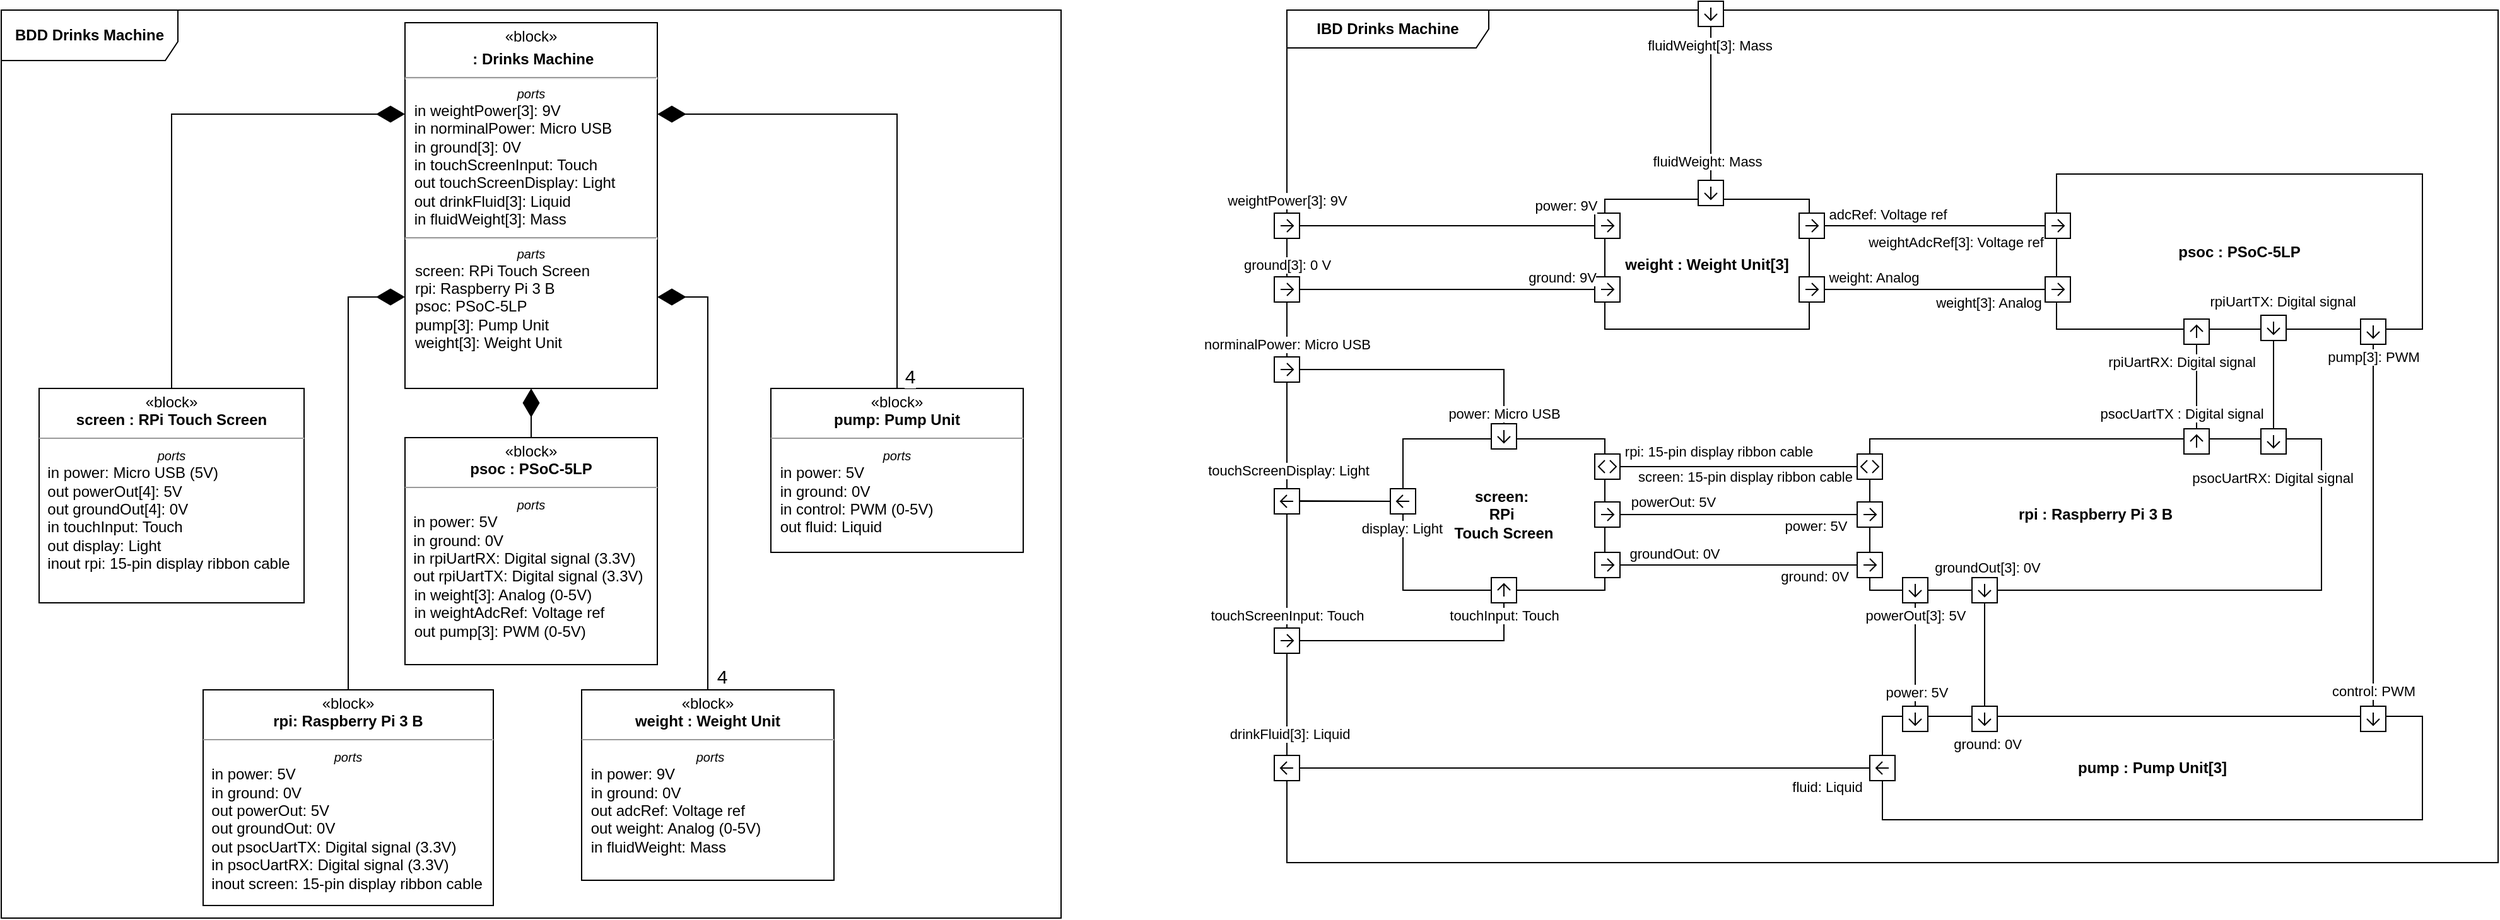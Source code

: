 <mxfile version="22.0.6" type="github">
  <diagram name="Side-1" id="0Zkaa5LIuvr8AhjXDH1g">
    <mxGraphModel dx="1489" dy="835" grid="1" gridSize="10" guides="1" tooltips="1" connect="1" arrows="1" fold="1" page="1" pageScale="1" pageWidth="827" pageHeight="1169" math="0" shadow="0">
      <root>
        <mxCell id="0" />
        <mxCell id="1" parent="0" />
        <mxCell id="g6-jFwndU6FCUU19JQ0p-2" value="&lt;b&gt;BDD Drinks Machine&lt;br&gt;&lt;/b&gt;" style="shape=umlFrame;whiteSpace=wrap;html=1;pointerEvents=0;width=140;height=40;" parent="1" vertex="1">
          <mxGeometry x="80" y="500" width="840" height="720" as="geometry" />
        </mxCell>
        <mxCell id="g6-jFwndU6FCUU19JQ0p-3" style="edgeStyle=orthogonalEdgeStyle;rounded=0;orthogonalLoop=1;jettySize=auto;html=1;exitX=0.5;exitY=0;exitDx=0;exitDy=0;entryX=0;entryY=0.25;entryDx=0;entryDy=0;endSize=20;endArrow=diamondThin;endFill=1;" parent="1" source="g6-jFwndU6FCUU19JQ0p-4" target="g6-jFwndU6FCUU19JQ0p-11" edge="1">
          <mxGeometry relative="1" as="geometry">
            <mxPoint x="400" y="705" as="targetPoint" />
          </mxGeometry>
        </mxCell>
        <mxCell id="g6-jFwndU6FCUU19JQ0p-4" value="&lt;p style=&quot;margin:0px;margin-top:4px;text-align:center;&quot;&gt;«block»&lt;br&gt;&lt;b&gt;screen : RPi Touch Screen&lt;/b&gt;&lt;br&gt;&lt;/p&gt;&lt;hr size=&quot;1&quot;&gt;&lt;div align=&quot;center&quot;&gt;&lt;i&gt;&lt;font style=&quot;font-size: 10px;&quot;&gt;ports&lt;/font&gt;&lt;/i&gt; &lt;br&gt;&lt;/div&gt;&lt;div&gt;&amp;nbsp; in power: Micro USB (5V)&lt;br&gt;&lt;div&gt;&amp;nbsp; out powerOut[4]: 5V&lt;/div&gt;&amp;nbsp; out groundOut[4]: 0V&amp;nbsp; &lt;/div&gt;&lt;div&gt;&amp;nbsp; in touchInput: Touch&lt;br&gt;&lt;/div&gt;&lt;div&gt;&amp;nbsp;&amp;nbsp;&lt;span style=&quot;background-color: initial;&quot;&gt;out display: Light&lt;/span&gt;&lt;/div&gt;&lt;div&gt;&amp;nbsp; inout rpi: 15-pin display ribbon cable&lt;/div&gt;&lt;div&gt;&lt;br&gt;&lt;/div&gt;&lt;p style=&quot;margin:0px;margin-left:4px;&quot;&gt;&amp;nbsp;&lt;br&gt;&lt;/p&gt;" style="verticalAlign=top;align=left;overflow=fill;fontSize=12;fontFamily=Helvetica;html=1;whiteSpace=wrap;" parent="1" vertex="1">
          <mxGeometry x="110" y="800" width="210" height="170" as="geometry" />
        </mxCell>
        <mxCell id="g6-jFwndU6FCUU19JQ0p-5" style="edgeStyle=orthogonalEdgeStyle;rounded=0;orthogonalLoop=1;jettySize=auto;html=1;exitX=0.5;exitY=0;exitDx=0;exitDy=0;endArrow=diamondThin;endFill=1;endSize=20;entryX=0;entryY=0.75;entryDx=0;entryDy=0;" parent="1" source="g6-jFwndU6FCUU19JQ0p-6" target="g6-jFwndU6FCUU19JQ0p-11" edge="1">
          <mxGeometry relative="1" as="geometry">
            <mxPoint x="400" y="738" as="targetPoint" />
          </mxGeometry>
        </mxCell>
        <mxCell id="g6-jFwndU6FCUU19JQ0p-6" value="&lt;p style=&quot;margin:0px;margin-top:4px;text-align:center;&quot;&gt;«block»&lt;br&gt;&lt;b&gt;rpi: Raspberry Pi 3 B&lt;/b&gt;&lt;br&gt;&lt;/p&gt;&lt;hr size=&quot;1&quot;&gt;&lt;div align=&quot;center&quot;&gt;&lt;i&gt;&lt;font style=&quot;font-size: 10px;&quot;&gt;ports&lt;/font&gt;&lt;/i&gt;&lt;/div&gt;&lt;div&gt;&amp;nbsp; in power: 5V&lt;/div&gt;&lt;div&gt;&amp;nbsp; in ground: 0V&lt;/div&gt;&lt;div&gt;&amp;nbsp; out powerOut: 5V&lt;/div&gt;&lt;div&gt;&amp;nbsp; out groundOut: 0V&lt;br&gt;&lt;/div&gt;&lt;div&gt;&amp;nbsp; out psocUartTX: Digital signal (3.3V)&lt;br&gt;&lt;/div&gt;&lt;div&gt;&amp;nbsp; in psocUartRX: Digital signal (3.3V)&lt;/div&gt;&lt;div&gt;&amp;nbsp; inout screen: 15-pin display ribbon cable&lt;br&gt;&lt;/div&gt;&lt;div&gt;&amp;nbsp; &lt;br&gt;&lt;/div&gt;&lt;p style=&quot;margin:0px;margin-left:4px;&quot;&gt;&amp;nbsp;&lt;br&gt;&lt;/p&gt;" style="verticalAlign=top;align=left;overflow=fill;fontSize=12;fontFamily=Helvetica;html=1;whiteSpace=wrap;" parent="1" vertex="1">
          <mxGeometry x="240" y="1039" width="230" height="171" as="geometry" />
        </mxCell>
        <mxCell id="g6-jFwndU6FCUU19JQ0p-7" style="edgeStyle=orthogonalEdgeStyle;rounded=0;orthogonalLoop=1;jettySize=auto;html=1;exitX=0.5;exitY=0;exitDx=0;exitDy=0;entryX=0.5;entryY=1;entryDx=0;entryDy=0;endArrow=diamondThin;endFill=1;endSize=20;" parent="1" source="g6-jFwndU6FCUU19JQ0p-8" target="g6-jFwndU6FCUU19JQ0p-11" edge="1">
          <mxGeometry relative="1" as="geometry">
            <mxPoint x="500" y="770" as="targetPoint" />
          </mxGeometry>
        </mxCell>
        <mxCell id="g6-jFwndU6FCUU19JQ0p-8" value="&lt;p style=&quot;margin:0px;margin-top:4px;text-align:center;&quot;&gt;«block»&lt;br&gt;&lt;b&gt;psoc : PSoC-5LP&lt;/b&gt;&lt;br&gt;&lt;/p&gt;&lt;hr size=&quot;1&quot;&gt;&lt;div align=&quot;center&quot;&gt;&lt;i&gt;&lt;font style=&quot;font-size: 10px;&quot;&gt;ports&lt;/font&gt;&lt;/i&gt;&lt;/div&gt;&lt;div&gt;&amp;nbsp; in power: 5V&lt;div&gt;&amp;nbsp; in ground: 0V&lt;/div&gt;&lt;/div&gt;&lt;div&gt;&amp;nbsp; in rpiUartRX: Digital signal (3.3V)&lt;/div&gt;&lt;div&gt;&amp;nbsp; out rpiUartTX: Digital signal (3.3V)&lt;/div&gt;&lt;p style=&quot;margin:0px;margin-left:4px;&quot;&gt;&amp;nbsp;in weight[3]: Analog (0-5V)&lt;/p&gt;&lt;p style=&quot;margin:0px;margin-left:4px;&quot;&gt;&amp;nbsp;in weightAdcRef: Voltage ref &lt;br&gt;&lt;/p&gt;&lt;p style=&quot;margin:0px;margin-left:4px;&quot;&gt;&amp;nbsp;out pump[3]: PWM (0-5V)&lt;br&gt;&lt;/p&gt;" style="verticalAlign=top;align=left;overflow=fill;fontSize=12;fontFamily=Helvetica;html=1;whiteSpace=wrap;" parent="1" vertex="1">
          <mxGeometry x="400" y="839" width="200" height="180" as="geometry" />
        </mxCell>
        <mxCell id="g6-jFwndU6FCUU19JQ0p-9" style="edgeStyle=orthogonalEdgeStyle;rounded=0;orthogonalLoop=1;jettySize=auto;html=1;exitX=0.5;exitY=0;exitDx=0;exitDy=0;entryX=1;entryY=0.75;entryDx=0;entryDy=0;endArrow=diamondThin;endFill=1;endSize=20;" parent="1" source="g6-jFwndU6FCUU19JQ0p-10" target="g6-jFwndU6FCUU19JQ0p-11" edge="1">
          <mxGeometry relative="1" as="geometry">
            <mxPoint x="600" y="737.5" as="targetPoint" />
          </mxGeometry>
        </mxCell>
        <mxCell id="g6-jFwndU6FCUU19JQ0p-10" value="&lt;p style=&quot;margin:0px;margin-top:4px;text-align:center;&quot;&gt;«block»&lt;br&gt;&lt;b&gt;weight : Weight Unit&lt;/b&gt;&lt;br&gt;&lt;/p&gt;&lt;hr size=&quot;1&quot;&gt;&lt;p style=&quot;margin:0px;margin-left:4px;&quot; align=&quot;center&quot;&gt;&lt;i&gt;&lt;font style=&quot;font-size: 10px;&quot;&gt;ports&lt;/font&gt;&lt;/i&gt;&lt;/p&gt;&lt;p style=&quot;margin:0px;margin-left:4px;&quot;&gt;&amp;nbsp;in power: 9V&lt;/p&gt;&lt;p style=&quot;margin:0px;margin-left:4px;&quot;&gt;&amp;nbsp;in ground: 0V&lt;br&gt;&lt;/p&gt;&lt;p style=&quot;margin:0px;margin-left:4px;&quot;&gt;&amp;nbsp;out adcRef: Voltage ref&lt;br&gt;&lt;/p&gt;&lt;p style=&quot;margin:0px;margin-left:4px;&quot;&gt;&amp;nbsp;out weight: Analog (0-5V)&lt;/p&gt;&lt;p style=&quot;margin:0px;margin-left:4px;&quot;&gt;&amp;nbsp;in fluidWeight: Mass&lt;br&gt;&lt;/p&gt;&lt;p style=&quot;margin:0px;margin-left:4px;&quot;&gt;&lt;br&gt;&lt;/p&gt;&lt;p style=&quot;margin:0px;margin-left:4px;&quot;&gt;&amp;nbsp;&lt;br&gt;&lt;/p&gt;" style="verticalAlign=top;align=left;overflow=fill;fontSize=12;fontFamily=Helvetica;html=1;whiteSpace=wrap;" parent="1" vertex="1">
          <mxGeometry x="540" y="1039" width="200" height="151" as="geometry" />
        </mxCell>
        <mxCell id="g6-jFwndU6FCUU19JQ0p-11" value="&lt;p style=&quot;margin:0px;margin-top:4px;text-align:center;&quot;&gt;«block»&lt;/p&gt;&lt;p style=&quot;margin:0px;margin-top:4px;text-align:center;&quot;&gt;&lt;b&gt;&amp;nbsp;: &lt;/b&gt;&lt;b&gt;Drinks Machine&lt;/b&gt;&lt;/p&gt;&lt;hr&gt;&lt;p style=&quot;font-size:10px;margin:0px;text-align:center;&quot;&gt;&lt;i&gt;ports&lt;/i&gt;&lt;/p&gt;&lt;p style=&quot;margin:0px;margin-left:4px;&quot; align=&quot;left&quot;&gt;&amp;nbsp;in weightPower[3]: 9V&lt;/p&gt;&lt;p style=&quot;margin:0px;margin-left:4px;&quot; align=&quot;left&quot;&gt;&amp;nbsp;in norminalPower: Micro USB&lt;br&gt;&lt;/p&gt;&lt;p style=&quot;margin:0px;margin-left:4px;&quot; align=&quot;left&quot;&gt;&amp;nbsp;in ground[3]: 0V&lt;/p&gt;&lt;p style=&quot;margin:0px;margin-left:4px;&quot; align=&quot;left&quot;&gt;&amp;nbsp;in touchScreenInput: Touch &lt;br&gt;&lt;/p&gt;&lt;p style=&quot;margin:0px;margin-left:4px;&quot; align=&quot;left&quot;&gt;&amp;nbsp;out touchScreenDisplay: Light&lt;/p&gt;&lt;p style=&quot;margin:0px;margin-left:4px;&quot; align=&quot;left&quot;&gt;&amp;nbsp;out drinkFluid[3]: Liquid&lt;/p&gt;&lt;p style=&quot;margin:0px;margin-left:4px;&quot; align=&quot;left&quot;&gt;&amp;nbsp;in fluidWeight[3]: Mass&lt;/p&gt;&lt;p style=&quot;margin:0px;margin-left:8px;text-align:left;&quot;&gt;&lt;/p&gt;&lt;hr&gt;&lt;p style=&quot;font-size:10px;margin:0px;text-align:center;&quot;&gt;&lt;i&gt;parts&lt;/i&gt;&lt;/p&gt;&lt;p style=&quot;margin:0px;margin-left:8px;text-align:left;&quot;&gt;screen: RPi Touch Screen &lt;br&gt;&lt;/p&gt;&lt;p style=&quot;margin:0px;margin-left:8px;text-align:left;&quot;&gt;rpi: Raspberry Pi 3 B&lt;/p&gt;&lt;p style=&quot;margin:0px;margin-left:8px;text-align:left;&quot;&gt;psoc: PSoC-5LP&lt;/p&gt;&lt;p style=&quot;margin:0px;margin-left:8px;text-align:left;&quot;&gt;pump[3]: Pump Unit&lt;/p&gt;&lt;p style=&quot;margin:0px;margin-left:8px;text-align:left;&quot;&gt;weight[3]: Weight Unit&lt;br&gt;&lt;/p&gt;&lt;p style=&quot;margin:0px;margin-left:8px;text-align:left;&quot;&gt;&lt;br&gt;&lt;/p&gt;&lt;p style=&quot;margin:0px;margin-left:8px;text-align:left;&quot;&gt;&lt;br&gt;&lt;/p&gt;&lt;p style=&quot;margin:0px;margin-left:8px;text-align:left;&quot;&gt;&lt;br&gt;&lt;/p&gt;&lt;p style=&quot;margin:0px;margin-left:8px;text-align:left;&quot;&gt;&lt;br&gt;&lt;/p&gt;" style="shape=rect;html=1;overflow=fill;whiteSpace=wrap;" parent="1" vertex="1">
          <mxGeometry x="400" y="510" width="200" height="290" as="geometry" />
        </mxCell>
        <mxCell id="g6-jFwndU6FCUU19JQ0p-12" value="&lt;p style=&quot;margin:0px;margin-top:4px;text-align:center;&quot;&gt;«block»&lt;br&gt;&lt;b&gt;pump: Pump Unit&lt;/b&gt;&lt;br&gt;&lt;/p&gt;&lt;hr size=&quot;1&quot;&gt;&lt;div align=&quot;center&quot;&gt;&lt;i&gt;&lt;font style=&quot;font-size: 10px;&quot;&gt;ports&lt;/font&gt;&lt;/i&gt; &lt;br&gt;&lt;/div&gt;&lt;p style=&quot;margin:0px;margin-left:4px;&quot;&gt;&amp;nbsp;in power: 5V&lt;br&gt;&lt;/p&gt;&lt;p style=&quot;margin:0px;margin-left:4px;&quot;&gt;&amp;nbsp;in ground: 0V&lt;/p&gt;&lt;p style=&quot;margin:0px;margin-left:4px;&quot;&gt;&amp;nbsp;in control: PWM (0-5V)&lt;/p&gt;&lt;p style=&quot;margin:0px;margin-left:4px;&quot;&gt;&amp;nbsp;out fluid: Liquid&lt;/p&gt;&lt;p style=&quot;margin:0px;margin-left:4px;&quot;&gt;&amp;nbsp;&lt;br&gt;&lt;/p&gt;&lt;p style=&quot;margin:0px;margin-left:4px;&quot;&gt;&amp;nbsp;&lt;br&gt;&lt;/p&gt;&lt;p style=&quot;margin:0px;margin-left:4px;&quot;&gt;&lt;br&gt;&lt;/p&gt;" style="verticalAlign=top;align=left;overflow=fill;fontSize=12;fontFamily=Helvetica;html=1;whiteSpace=wrap;" parent="1" vertex="1">
          <mxGeometry x="690" y="800" width="200" height="130" as="geometry" />
        </mxCell>
        <mxCell id="g6-jFwndU6FCUU19JQ0p-13" style="edgeStyle=orthogonalEdgeStyle;rounded=0;orthogonalLoop=1;jettySize=auto;html=1;exitX=0.5;exitY=0;exitDx=0;exitDy=0;entryX=1;entryY=0.25;entryDx=0;entryDy=0;endSize=20;endArrow=diamondThin;endFill=1;" parent="1" source="g6-jFwndU6FCUU19JQ0p-12" target="g6-jFwndU6FCUU19JQ0p-11" edge="1">
          <mxGeometry relative="1" as="geometry">
            <mxPoint x="870" y="547" as="targetPoint" />
            <mxPoint x="684" y="764" as="sourcePoint" />
          </mxGeometry>
        </mxCell>
        <mxCell id="_ADm5sP4qU8iRWEGnTbN-1" value="&lt;b&gt;IBD Drinks Machine &lt;br&gt;&lt;/b&gt;" style="shape=umlFrame;whiteSpace=wrap;html=1;pointerEvents=0;recursiveResize=0;container=1;collapsible=0;width=160;" vertex="1" parent="1">
          <mxGeometry x="1099" y="500" width="960" height="676" as="geometry" />
        </mxCell>
        <mxCell id="_ADm5sP4qU8iRWEGnTbN-2" value="&lt;b&gt;psoc : PSoC-5LP&lt;br&gt;&lt;/b&gt;" style="rounded=0;whiteSpace=wrap;html=1;" vertex="1" parent="_ADm5sP4qU8iRWEGnTbN-1">
          <mxGeometry x="610" y="130" width="290" height="123" as="geometry" />
        </mxCell>
        <mxCell id="_ADm5sP4qU8iRWEGnTbN-3" value="&lt;b&gt;rpi : Raspberry Pi 3 B&lt;br&gt;&lt;/b&gt;" style="rounded=0;whiteSpace=wrap;html=1;" vertex="1" parent="_ADm5sP4qU8iRWEGnTbN-1">
          <mxGeometry x="462" y="340" width="358" height="120" as="geometry" />
        </mxCell>
        <mxCell id="_ADm5sP4qU8iRWEGnTbN-4" value="&lt;div&gt;&lt;b&gt;screen:&amp;nbsp;&lt;/b&gt;&lt;/div&gt;&lt;div&gt;&lt;b&gt;RPi&amp;nbsp;&lt;/b&gt;&lt;/div&gt;&lt;div&gt;&lt;b&gt;Touch Screen&lt;/b&gt;&lt;/div&gt;" style="rounded=0;whiteSpace=wrap;html=1;" vertex="1" parent="_ADm5sP4qU8iRWEGnTbN-1">
          <mxGeometry x="92" y="340" width="160" height="120" as="geometry" />
        </mxCell>
        <mxCell id="_ADm5sP4qU8iRWEGnTbN-5" value="&lt;b&gt;pump : Pump Unit[3]&lt;br&gt;&lt;/b&gt;" style="rounded=0;whiteSpace=wrap;html=1;" vertex="1" parent="_ADm5sP4qU8iRWEGnTbN-1">
          <mxGeometry x="472" y="560" width="428" height="82" as="geometry" />
        </mxCell>
        <mxCell id="_ADm5sP4qU8iRWEGnTbN-8" value="" style="html=1;shape=mxgraph.sysml.port;sysMLPortType=flowN;direction=east;" vertex="1" parent="_ADm5sP4qU8iRWEGnTbN-1">
          <mxGeometry x="711" y="245" width="20" height="20" as="geometry" />
        </mxCell>
        <mxCell id="_ADm5sP4qU8iRWEGnTbN-9" value="" style="html=1;shape=mxgraph.sysml.port;sysMLPortType=flowN;direction=east;" vertex="1" parent="_ADm5sP4qU8iRWEGnTbN-1">
          <mxGeometry x="711" y="332" width="20" height="20" as="geometry" />
        </mxCell>
        <mxCell id="_ADm5sP4qU8iRWEGnTbN-10" value="" style="html=1;shape=mxgraph.sysml.port;sysMLPortType=flowN;direction=west;" vertex="1" parent="_ADm5sP4qU8iRWEGnTbN-1">
          <mxGeometry x="772" y="332" width="20" height="20" as="geometry" />
        </mxCell>
        <mxCell id="_ADm5sP4qU8iRWEGnTbN-11" value="" style="html=1;shape=mxgraph.sysml.port;sysMLPortType=flowN;direction=west;" vertex="1" parent="_ADm5sP4qU8iRWEGnTbN-1">
          <mxGeometry x="772" y="242" width="20" height="20" as="geometry" />
        </mxCell>
        <mxCell id="_ADm5sP4qU8iRWEGnTbN-12" value="" style="endArrow=none;html=1;rounded=0;exitX=0.5;exitY=1;exitDx=0;exitDy=0;exitPerimeter=0;entryX=0.5;entryY=0;entryDx=0;entryDy=0;entryPerimeter=0;" edge="1" parent="_ADm5sP4qU8iRWEGnTbN-1" source="_ADm5sP4qU8iRWEGnTbN-8" target="_ADm5sP4qU8iRWEGnTbN-9">
          <mxGeometry width="50" height="50" relative="1" as="geometry">
            <mxPoint x="390" y="21" as="sourcePoint" />
            <mxPoint x="388" y="152" as="targetPoint" />
          </mxGeometry>
        </mxCell>
        <mxCell id="_ADm5sP4qU8iRWEGnTbN-13" value="psocUartTX : Digital signal" style="edgeLabel;html=1;align=center;verticalAlign=middle;resizable=0;points=[];" connectable="0" vertex="1" parent="_ADm5sP4qU8iRWEGnTbN-12">
          <mxGeometry x="0.725" relative="1" as="geometry">
            <mxPoint x="-12" y="-3" as="offset" />
          </mxGeometry>
        </mxCell>
        <mxCell id="_ADm5sP4qU8iRWEGnTbN-14" value="rpiUartRX: Digital signal" style="edgeLabel;html=1;align=center;verticalAlign=middle;resizable=0;points=[];" connectable="0" vertex="1" parent="_ADm5sP4qU8iRWEGnTbN-12">
          <mxGeometry x="-0.598" y="4" relative="1" as="geometry">
            <mxPoint x="-16" as="offset" />
          </mxGeometry>
        </mxCell>
        <mxCell id="_ADm5sP4qU8iRWEGnTbN-15" value="" style="endArrow=none;html=1;rounded=0;exitX=0.5;exitY=0;exitDx=0;exitDy=0;exitPerimeter=0;entryX=0.5;entryY=1;entryDx=0;entryDy=0;entryPerimeter=0;" edge="1" parent="_ADm5sP4qU8iRWEGnTbN-1" source="_ADm5sP4qU8iRWEGnTbN-11" target="_ADm5sP4qU8iRWEGnTbN-10">
          <mxGeometry width="50" height="50" relative="1" as="geometry">
            <mxPoint x="933" y="139" as="sourcePoint" />
            <mxPoint x="931" y="270" as="targetPoint" />
          </mxGeometry>
        </mxCell>
        <mxCell id="_ADm5sP4qU8iRWEGnTbN-16" value="psocUartRX: Digital signal " style="edgeLabel;html=1;align=center;verticalAlign=middle;resizable=0;points=[];" connectable="0" vertex="1" parent="_ADm5sP4qU8iRWEGnTbN-15">
          <mxGeometry x="0.725" relative="1" as="geometry">
            <mxPoint x="-1" y="48" as="offset" />
          </mxGeometry>
        </mxCell>
        <mxCell id="_ADm5sP4qU8iRWEGnTbN-17" value="rpiUartTX: Digital signal" style="edgeLabel;html=1;align=center;verticalAlign=middle;resizable=0;points=[];" connectable="0" vertex="1" parent="_ADm5sP4qU8iRWEGnTbN-15">
          <mxGeometry x="-0.555" relative="1" as="geometry">
            <mxPoint x="7" y="-47" as="offset" />
          </mxGeometry>
        </mxCell>
        <mxCell id="_ADm5sP4qU8iRWEGnTbN-21" value="" style="html=1;shape=mxgraph.sysml.port;sysMLPortType=flowN;direction=west;" vertex="1" parent="_ADm5sP4qU8iRWEGnTbN-1">
          <mxGeometry x="488" y="450" width="20" height="20" as="geometry" />
        </mxCell>
        <mxCell id="_ADm5sP4qU8iRWEGnTbN-22" value="" style="html=1;shape=mxgraph.sysml.port;sysMLPortType=flowN;direction=west;" vertex="1" parent="_ADm5sP4qU8iRWEGnTbN-1">
          <mxGeometry x="488" y="552" width="20" height="20" as="geometry" />
        </mxCell>
        <mxCell id="_ADm5sP4qU8iRWEGnTbN-23" value="" style="endArrow=none;html=1;rounded=0;exitX=0.5;exitY=0;exitDx=0;exitDy=0;exitPerimeter=0;entryX=0.5;entryY=1;entryDx=0;entryDy=0;entryPerimeter=0;" edge="1" parent="_ADm5sP4qU8iRWEGnTbN-1" source="_ADm5sP4qU8iRWEGnTbN-21" target="_ADm5sP4qU8iRWEGnTbN-22">
          <mxGeometry width="50" height="50" relative="1" as="geometry">
            <mxPoint x="724" y="454" as="sourcePoint" />
            <mxPoint x="721" y="523" as="targetPoint" />
          </mxGeometry>
        </mxCell>
        <mxCell id="_ADm5sP4qU8iRWEGnTbN-24" value="power: 5V" style="edgeLabel;html=1;align=center;verticalAlign=middle;resizable=0;points=[];" connectable="0" vertex="1" parent="_ADm5sP4qU8iRWEGnTbN-23">
          <mxGeometry x="0.725" relative="1" as="geometry">
            <mxPoint x="1" as="offset" />
          </mxGeometry>
        </mxCell>
        <mxCell id="_ADm5sP4qU8iRWEGnTbN-25" value="powerOut[3]: 5V" style="edgeLabel;html=1;align=center;verticalAlign=middle;resizable=0;points=[];" connectable="0" vertex="1" parent="_ADm5sP4qU8iRWEGnTbN-23">
          <mxGeometry x="-0.555" relative="1" as="geometry">
            <mxPoint y="-8" as="offset" />
          </mxGeometry>
        </mxCell>
        <mxCell id="_ADm5sP4qU8iRWEGnTbN-34" value="" style="endArrow=none;html=1;rounded=0;exitX=1;exitY=0.5;exitDx=0;exitDy=0;exitPerimeter=0;entryX=0.5;entryY=0;entryDx=0;entryDy=0;entryPerimeter=0;" edge="1" parent="_ADm5sP4qU8iRWEGnTbN-1" target="_ADm5sP4qU8iRWEGnTbN-78">
          <mxGeometry width="50" height="50" relative="1" as="geometry">
            <mxPoint x="10" y="389.08" as="sourcePoint" />
            <mxPoint x="95" y="389.08" as="targetPoint" />
          </mxGeometry>
        </mxCell>
        <mxCell id="_ADm5sP4qU8iRWEGnTbN-35" value="display: Light" style="edgeLabel;html=1;align=center;verticalAlign=middle;resizable=0;points=[];" connectable="0" vertex="1" parent="_ADm5sP4qU8iRWEGnTbN-34">
          <mxGeometry x="0.725" relative="1" as="geometry">
            <mxPoint x="19" y="21" as="offset" />
          </mxGeometry>
        </mxCell>
        <mxCell id="_ADm5sP4qU8iRWEGnTbN-36" value="touchScreenDisplay: Light" style="edgeLabel;html=1;align=center;verticalAlign=middle;resizable=0;points=[];" connectable="0" vertex="1" parent="_ADm5sP4qU8iRWEGnTbN-34">
          <mxGeometry x="-0.555" relative="1" as="geometry">
            <mxPoint x="-25" y="-24" as="offset" />
          </mxGeometry>
        </mxCell>
        <mxCell id="_ADm5sP4qU8iRWEGnTbN-37" value="" style="endArrow=none;html=1;rounded=0;exitX=1;exitY=0.5;exitDx=0;exitDy=0;exitPerimeter=0;entryX=0;entryY=0.5;entryDx=0;entryDy=0;entryPerimeter=0;" edge="1" parent="_ADm5sP4qU8iRWEGnTbN-1" source="_ADm5sP4qU8iRWEGnTbN-80" target="_ADm5sP4qU8iRWEGnTbN-81">
          <mxGeometry width="50" height="50" relative="1" as="geometry">
            <mxPoint x="282" y="361.86" as="sourcePoint" />
            <mxPoint x="446.0" y="361.86" as="targetPoint" />
          </mxGeometry>
        </mxCell>
        <mxCell id="_ADm5sP4qU8iRWEGnTbN-38" value="screen: 15-pin display ribbon cable" style="edgeLabel;html=1;align=center;verticalAlign=middle;resizable=0;points=[];" connectable="0" vertex="1" parent="_ADm5sP4qU8iRWEGnTbN-37">
          <mxGeometry x="0.725" relative="1" as="geometry">
            <mxPoint x="-63" y="8" as="offset" />
          </mxGeometry>
        </mxCell>
        <mxCell id="_ADm5sP4qU8iRWEGnTbN-39" value="rpi: 15-pin display ribbon cable" style="edgeLabel;html=1;align=center;verticalAlign=middle;resizable=0;points=[];" connectable="0" vertex="1" parent="_ADm5sP4qU8iRWEGnTbN-37">
          <mxGeometry x="-0.555" relative="1" as="geometry">
            <mxPoint x="36" y="-12" as="offset" />
          </mxGeometry>
        </mxCell>
        <mxCell id="_ADm5sP4qU8iRWEGnTbN-46" value="" style="endArrow=none;html=1;rounded=0;exitX=0.5;exitY=0;exitDx=0;exitDy=0;exitPerimeter=0;entryX=0.5;entryY=1;entryDx=0;entryDy=0;entryPerimeter=0;" edge="1" parent="_ADm5sP4qU8iRWEGnTbN-1" source="_ADm5sP4qU8iRWEGnTbN-52" target="_ADm5sP4qU8iRWEGnTbN-55">
          <mxGeometry width="50" height="50" relative="1" as="geometry">
            <mxPoint x="339" y="395" as="sourcePoint" />
            <mxPoint x="514" y="395" as="targetPoint" />
          </mxGeometry>
        </mxCell>
        <mxCell id="_ADm5sP4qU8iRWEGnTbN-47" value="power: 5V" style="edgeLabel;html=1;align=center;verticalAlign=middle;resizable=0;points=[];" connectable="0" vertex="1" parent="_ADm5sP4qU8iRWEGnTbN-46">
          <mxGeometry x="0.725" relative="1" as="geometry">
            <mxPoint x="-7" y="9" as="offset" />
          </mxGeometry>
        </mxCell>
        <mxCell id="_ADm5sP4qU8iRWEGnTbN-48" value="powerOut: 5V" style="edgeLabel;html=1;align=center;verticalAlign=middle;resizable=0;points=[];" connectable="0" vertex="1" parent="_ADm5sP4qU8iRWEGnTbN-46">
          <mxGeometry x="-0.555" relative="1" as="geometry">
            <mxPoint y="-10" as="offset" />
          </mxGeometry>
        </mxCell>
        <mxCell id="_ADm5sP4qU8iRWEGnTbN-49" value="" style="endArrow=none;html=1;rounded=0;exitX=0.5;exitY=0;exitDx=0;exitDy=0;exitPerimeter=0;entryX=0.5;entryY=1;entryDx=0;entryDy=0;entryPerimeter=0;" edge="1" parent="_ADm5sP4qU8iRWEGnTbN-1" source="_ADm5sP4qU8iRWEGnTbN-53" target="_ADm5sP4qU8iRWEGnTbN-54">
          <mxGeometry width="50" height="50" relative="1" as="geometry">
            <mxPoint x="337" y="425" as="sourcePoint" />
            <mxPoint x="516" y="425" as="targetPoint" />
          </mxGeometry>
        </mxCell>
        <mxCell id="_ADm5sP4qU8iRWEGnTbN-50" value="ground: 0V" style="edgeLabel;html=1;align=center;verticalAlign=middle;resizable=0;points=[];" connectable="0" vertex="1" parent="_ADm5sP4qU8iRWEGnTbN-49">
          <mxGeometry x="0.725" relative="1" as="geometry">
            <mxPoint x="-8" y="9" as="offset" />
          </mxGeometry>
        </mxCell>
        <mxCell id="_ADm5sP4qU8iRWEGnTbN-51" value="groundOut: 0V" style="edgeLabel;html=1;align=center;verticalAlign=middle;resizable=0;points=[];" connectable="0" vertex="1" parent="_ADm5sP4qU8iRWEGnTbN-49">
          <mxGeometry x="-0.555" relative="1" as="geometry">
            <mxPoint x="1" y="-9" as="offset" />
          </mxGeometry>
        </mxCell>
        <mxCell id="_ADm5sP4qU8iRWEGnTbN-52" value="" style="html=1;shape=mxgraph.sysml.port;sysMLPortType=flowN;direction=south;" vertex="1" parent="_ADm5sP4qU8iRWEGnTbN-1">
          <mxGeometry x="244" y="390" width="20" height="20" as="geometry" />
        </mxCell>
        <mxCell id="_ADm5sP4qU8iRWEGnTbN-53" value="" style="html=1;shape=mxgraph.sysml.port;sysMLPortType=flowN;direction=south;" vertex="1" parent="_ADm5sP4qU8iRWEGnTbN-1">
          <mxGeometry x="244" y="430" width="20" height="20" as="geometry" />
        </mxCell>
        <mxCell id="_ADm5sP4qU8iRWEGnTbN-54" value="" style="html=1;shape=mxgraph.sysml.port;sysMLPortType=flowN;direction=south;" vertex="1" parent="_ADm5sP4qU8iRWEGnTbN-1">
          <mxGeometry x="452" y="430" width="20" height="20" as="geometry" />
        </mxCell>
        <mxCell id="_ADm5sP4qU8iRWEGnTbN-55" value="" style="html=1;shape=mxgraph.sysml.port;sysMLPortType=flowN;direction=south;" vertex="1" parent="_ADm5sP4qU8iRWEGnTbN-1">
          <mxGeometry x="452" y="390" width="20" height="20" as="geometry" />
        </mxCell>
        <mxCell id="_ADm5sP4qU8iRWEGnTbN-61" value="&lt;b&gt;weight : Weight Unit[3]&lt;br&gt;&lt;/b&gt;" style="rounded=0;whiteSpace=wrap;html=1;" vertex="1" parent="_ADm5sP4qU8iRWEGnTbN-1">
          <mxGeometry x="252" y="150" width="162" height="103" as="geometry" />
        </mxCell>
        <mxCell id="_ADm5sP4qU8iRWEGnTbN-62" value="" style="endArrow=none;html=1;rounded=0;entryX=0.5;entryY=0;entryDx=0;entryDy=0;entryPerimeter=0;exitX=0.5;exitY=1;exitDx=0;exitDy=0;exitPerimeter=0;" edge="1" parent="_ADm5sP4qU8iRWEGnTbN-1" source="_ADm5sP4qU8iRWEGnTbN-65" target="_ADm5sP4qU8iRWEGnTbN-66">
          <mxGeometry width="50" height="50" relative="1" as="geometry">
            <mxPoint x="190" y="122" as="sourcePoint" />
            <mxPoint x="190" y="13" as="targetPoint" />
          </mxGeometry>
        </mxCell>
        <mxCell id="_ADm5sP4qU8iRWEGnTbN-63" value="fluidWeight: Mass" style="edgeLabel;html=1;align=center;verticalAlign=middle;resizable=0;points=[];" connectable="0" vertex="1" parent="_ADm5sP4qU8iRWEGnTbN-62">
          <mxGeometry x="-0.766" relative="1" as="geometry">
            <mxPoint x="-3" y="-1" as="offset" />
          </mxGeometry>
        </mxCell>
        <mxCell id="_ADm5sP4qU8iRWEGnTbN-64" value="fluidWeight[3]: Mass" style="edgeLabel;html=1;align=center;verticalAlign=middle;resizable=0;points=[];" connectable="0" vertex="1" parent="_ADm5sP4qU8iRWEGnTbN-62">
          <mxGeometry x="0.76" y="1" relative="1" as="geometry">
            <mxPoint as="offset" />
          </mxGeometry>
        </mxCell>
        <mxCell id="_ADm5sP4qU8iRWEGnTbN-65" value="" style="html=1;shape=mxgraph.sysml.port;sysMLPortType=flowN;direction=west;" vertex="1" parent="_ADm5sP4qU8iRWEGnTbN-1">
          <mxGeometry x="326" y="135" width="20" height="20" as="geometry" />
        </mxCell>
        <mxCell id="_ADm5sP4qU8iRWEGnTbN-66" value="" style="html=1;shape=mxgraph.sysml.port;sysMLPortType=flowN;direction=west;" vertex="1" parent="_ADm5sP4qU8iRWEGnTbN-1">
          <mxGeometry x="326" y="-7" width="20" height="20" as="geometry" />
        </mxCell>
        <mxCell id="_ADm5sP4qU8iRWEGnTbN-68" value="" style="html=1;shape=mxgraph.sysml.port;sysMLPortType=flowN;direction=west;" vertex="1" parent="_ADm5sP4qU8iRWEGnTbN-1">
          <mxGeometry x="162" y="328" width="20" height="20" as="geometry" />
        </mxCell>
        <mxCell id="_ADm5sP4qU8iRWEGnTbN-79" value="" style="edgeStyle=orthogonalEdgeStyle;rounded=0;orthogonalLoop=1;jettySize=auto;html=1;endArrow=none;endFill=0;" edge="1" parent="_ADm5sP4qU8iRWEGnTbN-1" source="_ADm5sP4qU8iRWEGnTbN-77" target="_ADm5sP4qU8iRWEGnTbN-78">
          <mxGeometry relative="1" as="geometry" />
        </mxCell>
        <mxCell id="_ADm5sP4qU8iRWEGnTbN-77" value="" style="html=1;shape=mxgraph.sysml.port;sysMLPortType=flowN;direction=north;" vertex="1" parent="_ADm5sP4qU8iRWEGnTbN-1">
          <mxGeometry x="-10" y="379.5" width="20" height="20" as="geometry" />
        </mxCell>
        <mxCell id="_ADm5sP4qU8iRWEGnTbN-78" value="" style="html=1;shape=mxgraph.sysml.port;sysMLPortType=flowN;direction=north;" vertex="1" parent="_ADm5sP4qU8iRWEGnTbN-1">
          <mxGeometry x="82" y="379.5" width="20" height="20" as="geometry" />
        </mxCell>
        <mxCell id="_ADm5sP4qU8iRWEGnTbN-80" value="" style="html=1;shape=mxgraph.sysml.port;sysMLPortType=doubleH;" vertex="1" parent="_ADm5sP4qU8iRWEGnTbN-1">
          <mxGeometry x="244" y="352" width="20" height="20" as="geometry" />
        </mxCell>
        <mxCell id="_ADm5sP4qU8iRWEGnTbN-81" value="" style="html=1;shape=mxgraph.sysml.port;sysMLPortType=doubleH;" vertex="1" parent="_ADm5sP4qU8iRWEGnTbN-1">
          <mxGeometry x="452" y="352" width="20" height="20" as="geometry" />
        </mxCell>
        <mxCell id="_ADm5sP4qU8iRWEGnTbN-83" value="" style="html=1;shape=mxgraph.sysml.port;sysMLPortType=flowN;direction=west;" vertex="1" parent="_ADm5sP4qU8iRWEGnTbN-1">
          <mxGeometry x="543" y="450" width="20" height="20" as="geometry" />
        </mxCell>
        <mxCell id="_ADm5sP4qU8iRWEGnTbN-84" value="" style="html=1;shape=mxgraph.sysml.port;sysMLPortType=flowN;direction=west;" vertex="1" parent="_ADm5sP4qU8iRWEGnTbN-1">
          <mxGeometry x="543" y="552" width="20" height="20" as="geometry" />
        </mxCell>
        <mxCell id="_ADm5sP4qU8iRWEGnTbN-85" style="edgeStyle=orthogonalEdgeStyle;rounded=0;orthogonalLoop=1;jettySize=auto;html=1;exitX=0.5;exitY=0;exitDx=0;exitDy=0;exitPerimeter=0;entryX=0.5;entryY=1;entryDx=0;entryDy=0;entryPerimeter=0;endArrow=none;endFill=0;" edge="1" parent="_ADm5sP4qU8iRWEGnTbN-1" source="_ADm5sP4qU8iRWEGnTbN-83" target="_ADm5sP4qU8iRWEGnTbN-84">
          <mxGeometry relative="1" as="geometry" />
        </mxCell>
        <mxCell id="_ADm5sP4qU8iRWEGnTbN-86" value="groundOut[3]: 0V" style="edgeLabel;html=1;align=center;verticalAlign=middle;resizable=0;points=[];" connectable="0" vertex="1" parent="_ADm5sP4qU8iRWEGnTbN-1">
          <mxGeometry x="563.005" y="444.0" as="geometry">
            <mxPoint x="-8" y="-2" as="offset" />
          </mxGeometry>
        </mxCell>
        <mxCell id="_ADm5sP4qU8iRWEGnTbN-87" value="ground: 0V" style="edgeLabel;html=1;align=center;verticalAlign=middle;resizable=0;points=[];" connectable="0" vertex="1" parent="_ADm5sP4qU8iRWEGnTbN-1">
          <mxGeometry x="555.005" y="582.0" as="geometry" />
        </mxCell>
        <mxCell id="_ADm5sP4qU8iRWEGnTbN-88" value="" style="html=1;shape=mxgraph.sysml.port;sysMLPortType=flowN;direction=north;" vertex="1" parent="_ADm5sP4qU8iRWEGnTbN-1">
          <mxGeometry x="462" y="591" width="20" height="20" as="geometry" />
        </mxCell>
        <mxCell id="_ADm5sP4qU8iRWEGnTbN-89" value="" style="html=1;shape=mxgraph.sysml.port;sysMLPortType=flowN;direction=north;" vertex="1" parent="_ADm5sP4qU8iRWEGnTbN-1">
          <mxGeometry x="-10" y="591" width="20" height="20" as="geometry" />
        </mxCell>
        <mxCell id="_ADm5sP4qU8iRWEGnTbN-90" style="edgeStyle=orthogonalEdgeStyle;rounded=0;orthogonalLoop=1;jettySize=auto;html=1;exitX=0.5;exitY=0;exitDx=0;exitDy=0;exitPerimeter=0;entryX=0.5;entryY=1;entryDx=0;entryDy=0;entryPerimeter=0;endArrow=none;endFill=0;" edge="1" parent="_ADm5sP4qU8iRWEGnTbN-1" source="_ADm5sP4qU8iRWEGnTbN-88" target="_ADm5sP4qU8iRWEGnTbN-89">
          <mxGeometry relative="1" as="geometry" />
        </mxCell>
        <mxCell id="_ADm5sP4qU8iRWEGnTbN-91" value="fluid: Liquid" style="edgeLabel;html=1;align=center;verticalAlign=middle;resizable=0;points=[];" connectable="0" vertex="1" parent="_ADm5sP4qU8iRWEGnTbN-1">
          <mxGeometry x="426.002" y="582" as="geometry">
            <mxPoint x="2" y="34" as="offset" />
          </mxGeometry>
        </mxCell>
        <mxCell id="_ADm5sP4qU8iRWEGnTbN-92" value="drinkFluid[3]: Liquid" style="edgeLabel;html=1;align=center;verticalAlign=middle;resizable=0;points=[];" connectable="0" vertex="1" parent="_ADm5sP4qU8iRWEGnTbN-1">
          <mxGeometry x="0.002" y="540" as="geometry">
            <mxPoint x="2" y="34" as="offset" />
          </mxGeometry>
        </mxCell>
        <mxCell id="_ADm5sP4qU8iRWEGnTbN-93" value="" style="html=1;shape=mxgraph.sysml.port;sysMLPortType=flowN;direction=west;" vertex="1" parent="_ADm5sP4qU8iRWEGnTbN-1">
          <mxGeometry x="851" y="245" width="20" height="20" as="geometry" />
        </mxCell>
        <mxCell id="_ADm5sP4qU8iRWEGnTbN-94" value="" style="html=1;shape=mxgraph.sysml.port;sysMLPortType=flowN;direction=west;" vertex="1" parent="_ADm5sP4qU8iRWEGnTbN-1">
          <mxGeometry x="851" y="552" width="20" height="20" as="geometry" />
        </mxCell>
        <mxCell id="_ADm5sP4qU8iRWEGnTbN-96" style="edgeStyle=orthogonalEdgeStyle;rounded=0;orthogonalLoop=1;jettySize=auto;html=1;exitX=0.5;exitY=0;exitDx=0;exitDy=0;exitPerimeter=0;entryX=0.5;entryY=1;entryDx=0;entryDy=0;entryPerimeter=0;endArrow=none;endFill=0;" edge="1" parent="_ADm5sP4qU8iRWEGnTbN-1" source="_ADm5sP4qU8iRWEGnTbN-93" target="_ADm5sP4qU8iRWEGnTbN-94">
          <mxGeometry relative="1" as="geometry" />
        </mxCell>
        <mxCell id="_ADm5sP4qU8iRWEGnTbN-97" value="pump[3]: PWM" style="edgeLabel;html=1;align=center;verticalAlign=middle;resizable=0;points=[];" connectable="0" vertex="1" parent="_ADm5sP4qU8iRWEGnTbN-1">
          <mxGeometry x="861" y="274.995" as="geometry" />
        </mxCell>
        <mxCell id="_ADm5sP4qU8iRWEGnTbN-98" value="control: PWM" style="edgeLabel;html=1;align=center;verticalAlign=middle;resizable=0;points=[];" connectable="0" vertex="1" parent="_ADm5sP4qU8iRWEGnTbN-1">
          <mxGeometry x="861" y="539.995" as="geometry" />
        </mxCell>
        <mxCell id="_ADm5sP4qU8iRWEGnTbN-101" value="" style="html=1;shape=mxgraph.sysml.port;sysMLPortType=flowN;direction=south;" vertex="1" parent="_ADm5sP4qU8iRWEGnTbN-1">
          <mxGeometry x="-10" y="275" width="20" height="20" as="geometry" />
        </mxCell>
        <mxCell id="_ADm5sP4qU8iRWEGnTbN-103" style="edgeStyle=orthogonalEdgeStyle;rounded=0;orthogonalLoop=1;jettySize=auto;html=1;exitX=0.5;exitY=0;exitDx=0;exitDy=0;exitPerimeter=0;entryX=0.5;entryY=1;entryDx=0;entryDy=0;entryPerimeter=0;endArrow=none;endFill=0;" edge="1" parent="_ADm5sP4qU8iRWEGnTbN-1" source="_ADm5sP4qU8iRWEGnTbN-101" target="_ADm5sP4qU8iRWEGnTbN-68">
          <mxGeometry relative="1" as="geometry" />
        </mxCell>
        <mxCell id="_ADm5sP4qU8iRWEGnTbN-104" value="norminalPower: Micro USB" style="edgeLabel;html=1;align=center;verticalAlign=middle;resizable=0;points=[];" connectable="0" vertex="1" parent="_ADm5sP4qU8iRWEGnTbN-1">
          <mxGeometry x="0.0" y="265.004" as="geometry" />
        </mxCell>
        <mxCell id="_ADm5sP4qU8iRWEGnTbN-105" value="power: Micro USB" style="edgeLabel;html=1;align=center;verticalAlign=middle;resizable=0;points=[];" connectable="0" vertex="1" parent="_ADm5sP4qU8iRWEGnTbN-1">
          <mxGeometry x="172.0" y="320.004" as="geometry" />
        </mxCell>
        <mxCell id="_ADm5sP4qU8iRWEGnTbN-109" value="" style="html=1;shape=mxgraph.sysml.port;sysMLPortType=flowN;direction=south;" vertex="1" parent="_ADm5sP4qU8iRWEGnTbN-1">
          <mxGeometry x="-10" y="211.5" width="20" height="20" as="geometry" />
        </mxCell>
        <mxCell id="_ADm5sP4qU8iRWEGnTbN-110" value="" style="html=1;shape=mxgraph.sysml.port;sysMLPortType=flowN;direction=south;" vertex="1" parent="_ADm5sP4qU8iRWEGnTbN-1">
          <mxGeometry x="244" y="211.5" width="20" height="20" as="geometry" />
        </mxCell>
        <mxCell id="_ADm5sP4qU8iRWEGnTbN-111" style="edgeStyle=orthogonalEdgeStyle;rounded=0;orthogonalLoop=1;jettySize=auto;html=1;exitX=0.5;exitY=0;exitDx=0;exitDy=0;exitPerimeter=0;entryX=0.5;entryY=1;entryDx=0;entryDy=0;entryPerimeter=0;endArrow=none;endFill=0;" edge="1" parent="_ADm5sP4qU8iRWEGnTbN-1" source="_ADm5sP4qU8iRWEGnTbN-109" target="_ADm5sP4qU8iRWEGnTbN-110">
          <mxGeometry relative="1" as="geometry" />
        </mxCell>
        <mxCell id="_ADm5sP4qU8iRWEGnTbN-112" value="ground[3]: 0 V" style="edgeLabel;html=1;align=center;verticalAlign=middle;resizable=0;points=[];" connectable="0" vertex="1" parent="_ADm5sP4qU8iRWEGnTbN-1">
          <mxGeometry x="0.0" y="201.504" as="geometry" />
        </mxCell>
        <mxCell id="_ADm5sP4qU8iRWEGnTbN-115" value="" style="html=1;shape=mxgraph.sysml.port;sysMLPortType=flowN;direction=south;" vertex="1" parent="_ADm5sP4qU8iRWEGnTbN-1">
          <mxGeometry x="244" y="161" width="20" height="20" as="geometry" />
        </mxCell>
        <mxCell id="_ADm5sP4qU8iRWEGnTbN-116" value="" style="html=1;shape=mxgraph.sysml.port;sysMLPortType=flowN;direction=south;" vertex="1" parent="_ADm5sP4qU8iRWEGnTbN-1">
          <mxGeometry x="-10" y="161" width="20" height="20" as="geometry" />
        </mxCell>
        <mxCell id="_ADm5sP4qU8iRWEGnTbN-117" style="edgeStyle=orthogonalEdgeStyle;rounded=0;orthogonalLoop=1;jettySize=auto;html=1;exitX=0.5;exitY=0;exitDx=0;exitDy=0;exitPerimeter=0;entryX=0.5;entryY=1;entryDx=0;entryDy=0;entryPerimeter=0;endArrow=none;endFill=0;" edge="1" parent="_ADm5sP4qU8iRWEGnTbN-1" source="_ADm5sP4qU8iRWEGnTbN-116" target="_ADm5sP4qU8iRWEGnTbN-115">
          <mxGeometry relative="1" as="geometry" />
        </mxCell>
        <mxCell id="_ADm5sP4qU8iRWEGnTbN-118" value="power: 9V" style="edgeLabel;html=1;align=center;verticalAlign=middle;resizable=0;points=[];" connectable="0" vertex="1" parent="_ADm5sP4qU8iRWEGnTbN-1">
          <mxGeometry x="221.0" y="155.004" as="geometry" />
        </mxCell>
        <mxCell id="_ADm5sP4qU8iRWEGnTbN-119" value="ground: 9V" style="edgeLabel;html=1;align=center;verticalAlign=middle;resizable=0;points=[];" connectable="0" vertex="1" parent="_ADm5sP4qU8iRWEGnTbN-1">
          <mxGeometry x="221.0" y="171.004" as="geometry">
            <mxPoint x="-3" y="41" as="offset" />
          </mxGeometry>
        </mxCell>
        <mxCell id="_ADm5sP4qU8iRWEGnTbN-120" value="" style="html=1;shape=mxgraph.sysml.port;sysMLPortType=flowN;direction=south;" vertex="1" parent="_ADm5sP4qU8iRWEGnTbN-1">
          <mxGeometry x="406" y="161" width="20" height="20" as="geometry" />
        </mxCell>
        <mxCell id="_ADm5sP4qU8iRWEGnTbN-121" value="" style="html=1;shape=mxgraph.sysml.port;sysMLPortType=flowN;direction=south;" vertex="1" parent="_ADm5sP4qU8iRWEGnTbN-1">
          <mxGeometry x="406" y="211.5" width="20" height="20" as="geometry" />
        </mxCell>
        <mxCell id="_ADm5sP4qU8iRWEGnTbN-123" value="" style="html=1;shape=mxgraph.sysml.port;sysMLPortType=flowN;direction=south;" vertex="1" parent="_ADm5sP4qU8iRWEGnTbN-1">
          <mxGeometry x="601" y="161" width="20" height="20" as="geometry" />
        </mxCell>
        <mxCell id="_ADm5sP4qU8iRWEGnTbN-124" value="" style="html=1;shape=mxgraph.sysml.port;sysMLPortType=flowN;direction=south;" vertex="1" parent="_ADm5sP4qU8iRWEGnTbN-1">
          <mxGeometry x="601" y="211.5" width="20" height="20" as="geometry" />
        </mxCell>
        <mxCell id="_ADm5sP4qU8iRWEGnTbN-125" style="edgeStyle=orthogonalEdgeStyle;rounded=0;orthogonalLoop=1;jettySize=auto;html=1;exitX=0.5;exitY=0;exitDx=0;exitDy=0;exitPerimeter=0;entryX=0.5;entryY=1;entryDx=0;entryDy=0;entryPerimeter=0;endArrow=none;endFill=0;" edge="1" parent="_ADm5sP4qU8iRWEGnTbN-1" source="_ADm5sP4qU8iRWEGnTbN-121" target="_ADm5sP4qU8iRWEGnTbN-124">
          <mxGeometry relative="1" as="geometry" />
        </mxCell>
        <mxCell id="_ADm5sP4qU8iRWEGnTbN-126" style="edgeStyle=orthogonalEdgeStyle;rounded=0;orthogonalLoop=1;jettySize=auto;html=1;exitX=0.5;exitY=0;exitDx=0;exitDy=0;exitPerimeter=0;entryX=0.5;entryY=1;entryDx=0;entryDy=0;entryPerimeter=0;endArrow=none;endFill=0;" edge="1" parent="_ADm5sP4qU8iRWEGnTbN-1" source="_ADm5sP4qU8iRWEGnTbN-120" target="_ADm5sP4qU8iRWEGnTbN-123">
          <mxGeometry relative="1" as="geometry" />
        </mxCell>
        <mxCell id="_ADm5sP4qU8iRWEGnTbN-127" value="adcRef: Voltage ref" style="edgeLabel;html=1;align=center;verticalAlign=middle;resizable=0;points=[];" connectable="0" vertex="1" parent="_ADm5sP4qU8iRWEGnTbN-1">
          <mxGeometry x="476.0" y="162.004" as="geometry" />
        </mxCell>
        <mxCell id="_ADm5sP4qU8iRWEGnTbN-128" value="weightAdcRef[3]: Voltage ref" style="edgeLabel;html=1;align=center;verticalAlign=middle;resizable=0;points=[];" connectable="0" vertex="1" parent="_ADm5sP4qU8iRWEGnTbN-1">
          <mxGeometry x="530.0" y="183.504" as="geometry" />
        </mxCell>
        <mxCell id="_ADm5sP4qU8iRWEGnTbN-129" value="weight: Analog" style="edgeLabel;html=1;align=center;verticalAlign=middle;resizable=0;points=[];" connectable="0" vertex="1" parent="_ADm5sP4qU8iRWEGnTbN-1">
          <mxGeometry x="465.0" y="211.504" as="geometry" />
        </mxCell>
        <mxCell id="_ADm5sP4qU8iRWEGnTbN-130" value="weight[3]: Analog" style="edgeLabel;html=1;align=center;verticalAlign=middle;resizable=0;points=[];" connectable="0" vertex="1" parent="_ADm5sP4qU8iRWEGnTbN-1">
          <mxGeometry x="556.0" y="231.504" as="geometry" />
        </mxCell>
        <mxCell id="_ADm5sP4qU8iRWEGnTbN-132" value="" style="html=1;shape=mxgraph.sysml.port;sysMLPortType=flowN;direction=south;" vertex="1" parent="_ADm5sP4qU8iRWEGnTbN-1">
          <mxGeometry x="-10" y="490" width="20" height="20" as="geometry" />
        </mxCell>
        <mxCell id="_ADm5sP4qU8iRWEGnTbN-133" value="" style="html=1;shape=mxgraph.sysml.port;sysMLPortType=flowN;direction=east;" vertex="1" parent="_ADm5sP4qU8iRWEGnTbN-1">
          <mxGeometry x="162" y="450" width="20" height="20" as="geometry" />
        </mxCell>
        <mxCell id="_ADm5sP4qU8iRWEGnTbN-134" style="edgeStyle=orthogonalEdgeStyle;rounded=0;orthogonalLoop=1;jettySize=auto;html=1;exitX=0.5;exitY=0;exitDx=0;exitDy=0;exitPerimeter=0;entryX=0.5;entryY=1;entryDx=0;entryDy=0;entryPerimeter=0;endArrow=none;endFill=0;" edge="1" parent="_ADm5sP4qU8iRWEGnTbN-1" source="_ADm5sP4qU8iRWEGnTbN-132" target="_ADm5sP4qU8iRWEGnTbN-133">
          <mxGeometry relative="1" as="geometry" />
        </mxCell>
        <mxCell id="_ADm5sP4qU8iRWEGnTbN-135" value="touchScreenInput: Touch" style="edgeLabel;html=1;align=center;verticalAlign=middle;resizable=0;points=[];" connectable="0" vertex="1" parent="_ADm5sP4qU8iRWEGnTbN-1">
          <mxGeometry x="0.0" y="480.004" as="geometry" />
        </mxCell>
        <mxCell id="_ADm5sP4qU8iRWEGnTbN-136" value="touchInput: Touch" style="edgeLabel;html=1;align=center;verticalAlign=middle;resizable=0;points=[];" connectable="0" vertex="1" parent="_ADm5sP4qU8iRWEGnTbN-1">
          <mxGeometry x="172.0" y="480.004" as="geometry" />
        </mxCell>
        <mxCell id="_ADm5sP4qU8iRWEGnTbN-106" value="4" style="edgeLabel;html=1;align=center;verticalAlign=middle;resizable=0;points=[];fontSize=15;" connectable="0" vertex="1" parent="1">
          <mxGeometry x="800.0" y="790.004" as="geometry" />
        </mxCell>
        <mxCell id="_ADm5sP4qU8iRWEGnTbN-108" value="4" style="edgeLabel;html=1;align=center;verticalAlign=middle;resizable=0;points=[];fontSize=15;" connectable="0" vertex="1" parent="1">
          <mxGeometry x="686.0" y="858.004" as="geometry">
            <mxPoint x="-35" y="170" as="offset" />
          </mxGeometry>
        </mxCell>
        <mxCell id="_ADm5sP4qU8iRWEGnTbN-113" value="weightPower[3]: 9V" style="edgeLabel;html=1;align=center;verticalAlign=middle;resizable=0;points=[];" connectable="0" vertex="1" parent="1">
          <mxGeometry x="1099.0" y="651.004" as="geometry" />
        </mxCell>
      </root>
    </mxGraphModel>
  </diagram>
</mxfile>
